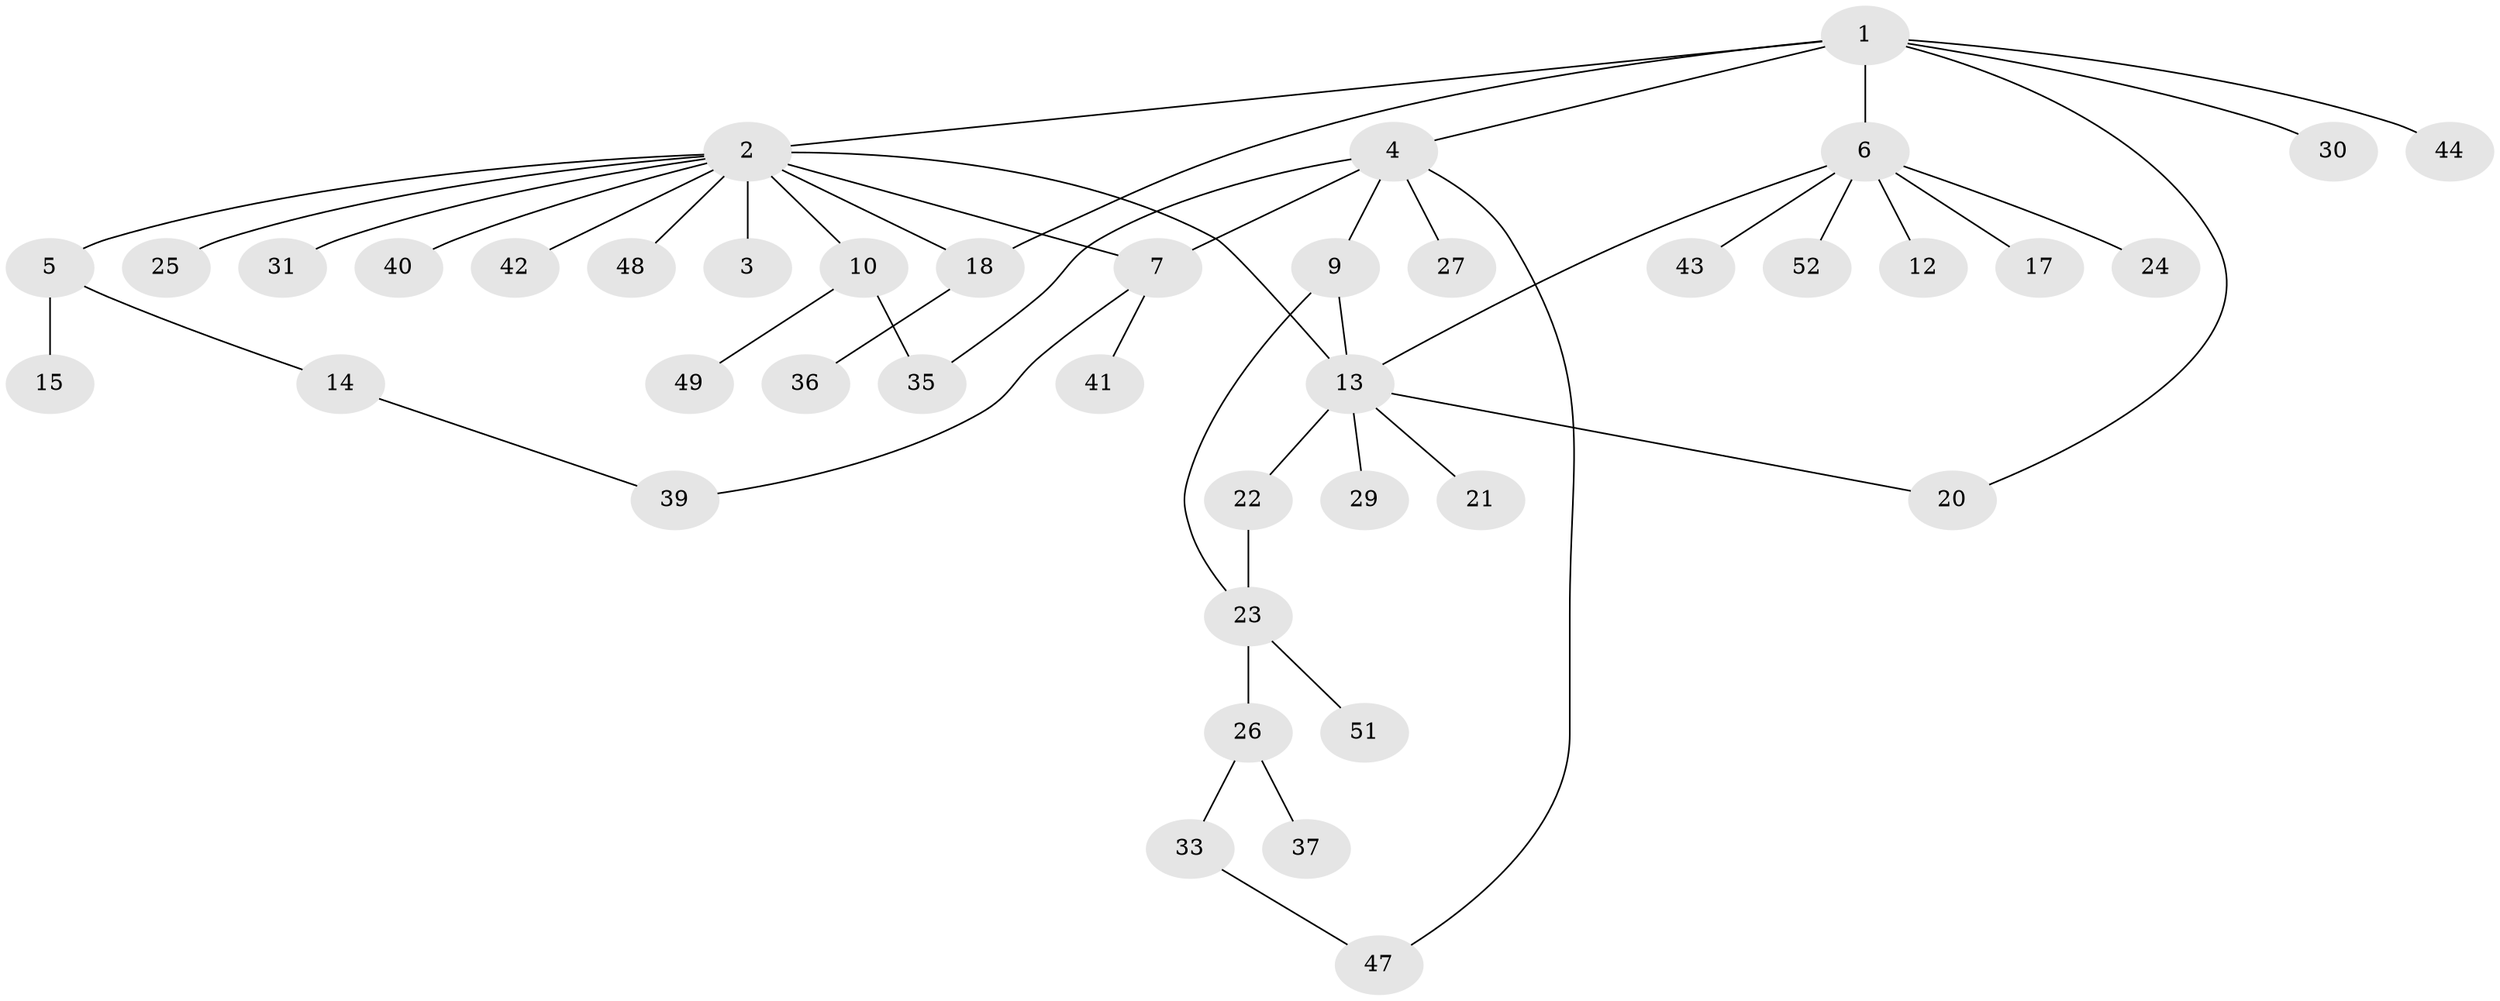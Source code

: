 // Generated by graph-tools (version 1.1) at 2025/23/03/03/25 07:23:52]
// undirected, 41 vertices, 49 edges
graph export_dot {
graph [start="1"]
  node [color=gray90,style=filled];
  1 [super="+8"];
  2 [super="+19"];
  3;
  4 [super="+11"];
  5 [super="+34"];
  6 [super="+16"];
  7 [super="+38"];
  9;
  10 [super="+45"];
  12;
  13 [super="+46"];
  14;
  15;
  17;
  18 [super="+32"];
  20;
  21;
  22 [super="+28"];
  23 [super="+50"];
  24;
  25;
  26 [super="+53"];
  27;
  29;
  30;
  31;
  33 [super="+54"];
  35;
  36;
  37;
  39;
  40;
  41;
  42;
  43;
  44;
  47;
  48;
  49;
  51;
  52;
  1 -- 2;
  1 -- 4;
  1 -- 6;
  1 -- 20;
  1 -- 30;
  1 -- 44;
  1 -- 18;
  2 -- 3;
  2 -- 5;
  2 -- 10;
  2 -- 13;
  2 -- 18 [weight=2];
  2 -- 31;
  2 -- 42;
  2 -- 48;
  2 -- 40;
  2 -- 25;
  2 -- 7;
  4 -- 7;
  4 -- 9;
  4 -- 27;
  4 -- 35;
  4 -- 47;
  5 -- 14;
  5 -- 15;
  6 -- 12;
  6 -- 13;
  6 -- 17;
  6 -- 24;
  6 -- 43;
  6 -- 52;
  7 -- 41;
  7 -- 39;
  9 -- 13;
  9 -- 23;
  10 -- 35;
  10 -- 49;
  13 -- 21;
  13 -- 22 [weight=2];
  13 -- 29;
  13 -- 20;
  14 -- 39;
  18 -- 36;
  22 -- 23;
  23 -- 26;
  23 -- 51;
  26 -- 33;
  26 -- 37 [weight=2];
  33 -- 47;
}
